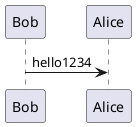 This file is used by the TestProxy unit test. It contains 2 diagrams description.

@startuml
Bob -> Alice : hello1234
@enduml

@startuml
version
@enduml
